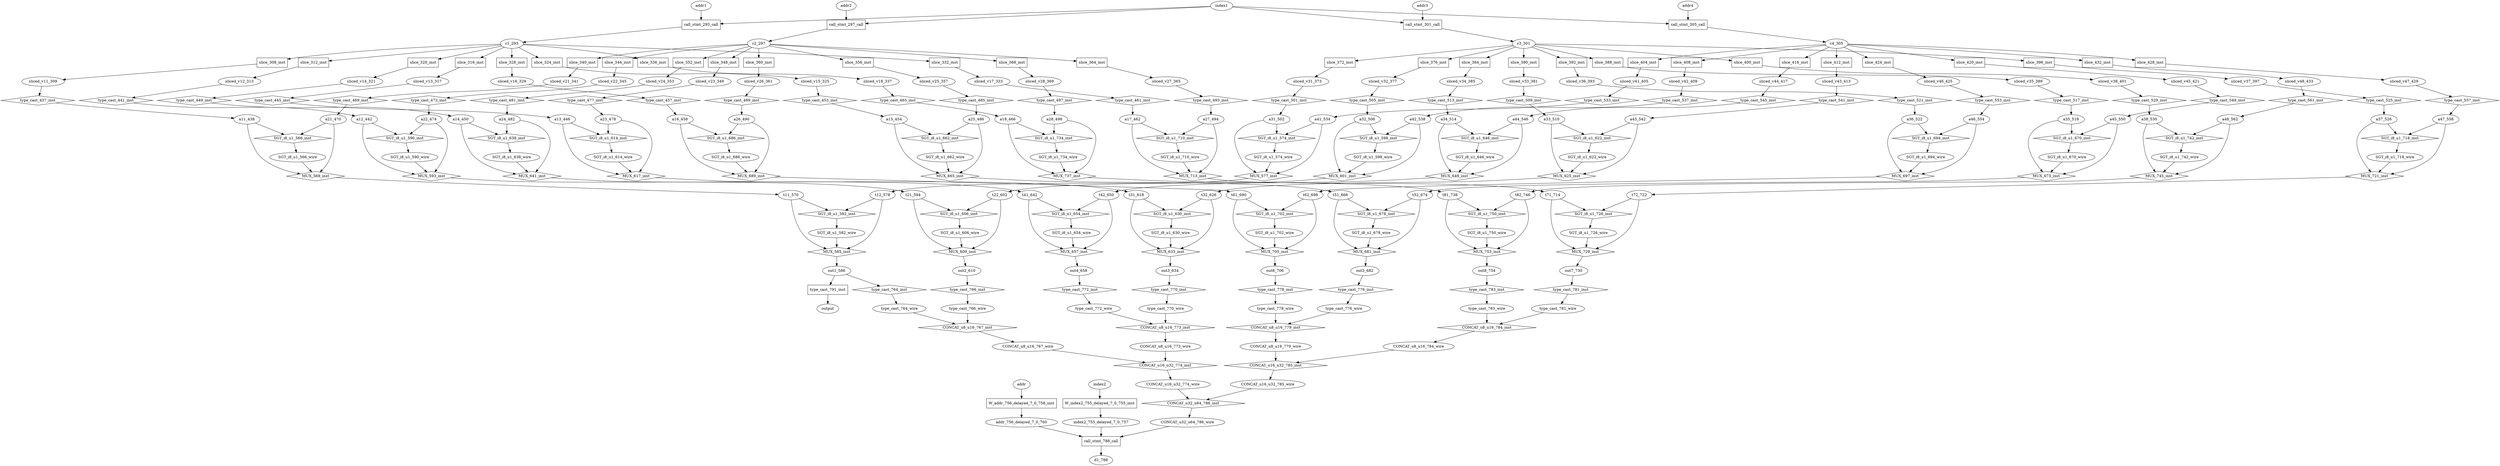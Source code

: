 digraph data_path {
  CONCAT_u16_u32_774_wire [shape=ellipse];
  CONCAT_u16_u32_785_wire [shape=ellipse];
  CONCAT_u32_u64_786_wire [shape=ellipse];
  CONCAT_u8_u16_767_wire [shape=ellipse];
  CONCAT_u8_u16_773_wire [shape=ellipse];
  CONCAT_u8_u16_779_wire [shape=ellipse];
  CONCAT_u8_u16_784_wire [shape=ellipse];
  SGT_i8_u1_566_wire [shape=ellipse];
  SGT_i8_u1_574_wire [shape=ellipse];
  SGT_i8_u1_582_wire [shape=ellipse];
  SGT_i8_u1_590_wire [shape=ellipse];
  SGT_i8_u1_598_wire [shape=ellipse];
  SGT_i8_u1_606_wire [shape=ellipse];
  SGT_i8_u1_614_wire [shape=ellipse];
  SGT_i8_u1_622_wire [shape=ellipse];
  SGT_i8_u1_630_wire [shape=ellipse];
  SGT_i8_u1_638_wire [shape=ellipse];
  SGT_i8_u1_646_wire [shape=ellipse];
  SGT_i8_u1_654_wire [shape=ellipse];
  SGT_i8_u1_662_wire [shape=ellipse];
  SGT_i8_u1_670_wire [shape=ellipse];
  SGT_i8_u1_678_wire [shape=ellipse];
  SGT_i8_u1_686_wire [shape=ellipse];
  SGT_i8_u1_694_wire [shape=ellipse];
  SGT_i8_u1_702_wire [shape=ellipse];
  SGT_i8_u1_710_wire [shape=ellipse];
  SGT_i8_u1_718_wire [shape=ellipse];
  SGT_i8_u1_726_wire [shape=ellipse];
  SGT_i8_u1_734_wire [shape=ellipse];
  SGT_i8_u1_742_wire [shape=ellipse];
  SGT_i8_u1_750_wire [shape=ellipse];
  a11_438 [shape=ellipse];
  a12_442 [shape=ellipse];
  a13_446 [shape=ellipse];
  a14_450 [shape=ellipse];
  a15_454 [shape=ellipse];
  a16_458 [shape=ellipse];
  a17_462 [shape=ellipse];
  a18_466 [shape=ellipse];
  a21_470 [shape=ellipse];
  a22_474 [shape=ellipse];
  a23_478 [shape=ellipse];
  a24_482 [shape=ellipse];
  a25_486 [shape=ellipse];
  a26_490 [shape=ellipse];
  a27_494 [shape=ellipse];
  a28_498 [shape=ellipse];
  a31_502 [shape=ellipse];
  a32_506 [shape=ellipse];
  a33_510 [shape=ellipse];
  a34_514 [shape=ellipse];
  a35_518 [shape=ellipse];
  a36_522 [shape=ellipse];
  a37_526 [shape=ellipse];
  a38_530 [shape=ellipse];
  a41_534 [shape=ellipse];
  a42_538 [shape=ellipse];
  a43_542 [shape=ellipse];
  a44_546 [shape=ellipse];
  a45_550 [shape=ellipse];
  a46_554 [shape=ellipse];
  a47_558 [shape=ellipse];
  a48_562 [shape=ellipse];
  addr_756_delayed_7_0_760 [shape=ellipse];
  c1_293 [shape=ellipse];
  c2_297 [shape=ellipse];
  c3_301 [shape=ellipse];
  c4_305 [shape=ellipse];
  d1_788 [shape=ellipse];
  index2_755_delayed_7_0_757 [shape=ellipse];
  out1_586 [shape=ellipse];
  out2_610 [shape=ellipse];
  out3_634 [shape=ellipse];
  out4_658 [shape=ellipse];
  out5_682 [shape=ellipse];
  out6_706 [shape=ellipse];
  out7_730 [shape=ellipse];
  out8_754 [shape=ellipse];
  sliced_v11_309 [shape=ellipse];
  sliced_v12_313 [shape=ellipse];
  sliced_v13_317 [shape=ellipse];
  sliced_v14_321 [shape=ellipse];
  sliced_v15_325 [shape=ellipse];
  sliced_v16_329 [shape=ellipse];
  sliced_v17_333 [shape=ellipse];
  sliced_v18_337 [shape=ellipse];
  sliced_v21_341 [shape=ellipse];
  sliced_v22_345 [shape=ellipse];
  sliced_v23_349 [shape=ellipse];
  sliced_v24_353 [shape=ellipse];
  sliced_v25_357 [shape=ellipse];
  sliced_v26_361 [shape=ellipse];
  sliced_v27_365 [shape=ellipse];
  sliced_v28_369 [shape=ellipse];
  sliced_v31_373 [shape=ellipse];
  sliced_v32_377 [shape=ellipse];
  sliced_v33_381 [shape=ellipse];
  sliced_v34_385 [shape=ellipse];
  sliced_v35_389 [shape=ellipse];
  sliced_v36_393 [shape=ellipse];
  sliced_v37_397 [shape=ellipse];
  sliced_v38_401 [shape=ellipse];
  sliced_v41_405 [shape=ellipse];
  sliced_v42_409 [shape=ellipse];
  sliced_v43_413 [shape=ellipse];
  sliced_v44_417 [shape=ellipse];
  sliced_v45_421 [shape=ellipse];
  sliced_v46_425 [shape=ellipse];
  sliced_v47_429 [shape=ellipse];
  sliced_v48_433 [shape=ellipse];
  t11_570 [shape=ellipse];
  t12_578 [shape=ellipse];
  t21_594 [shape=ellipse];
  t22_602 [shape=ellipse];
  t31_618 [shape=ellipse];
  t32_626 [shape=ellipse];
  t41_642 [shape=ellipse];
  t42_650 [shape=ellipse];
  t51_666 [shape=ellipse];
  t52_674 [shape=ellipse];
  t61_690 [shape=ellipse];
  t62_698 [shape=ellipse];
  t71_714 [shape=ellipse];
  t72_722 [shape=ellipse];
  t81_738 [shape=ellipse];
  t82_746 [shape=ellipse];
  type_cast_764_wire [shape=ellipse];
  type_cast_766_wire [shape=ellipse];
  type_cast_770_wire [shape=ellipse];
  type_cast_772_wire [shape=ellipse];
  type_cast_776_wire [shape=ellipse];
  type_cast_778_wire [shape=ellipse];
  type_cast_781_wire [shape=ellipse];
  type_cast_783_wire [shape=ellipse];
  CONCAT_u16_u32_774_inst [shape=diamond];
CONCAT_u8_u16_767_wire  -> CONCAT_u16_u32_774_inst;
CONCAT_u8_u16_773_wire  -> CONCAT_u16_u32_774_inst;
CONCAT_u16_u32_774_inst -> CONCAT_u16_u32_774_wire;
  CONCAT_u16_u32_785_inst [shape=diamond];
CONCAT_u8_u16_779_wire  -> CONCAT_u16_u32_785_inst;
CONCAT_u8_u16_784_wire  -> CONCAT_u16_u32_785_inst;
CONCAT_u16_u32_785_inst -> CONCAT_u16_u32_785_wire;
  CONCAT_u32_u64_786_inst [shape=diamond];
CONCAT_u16_u32_774_wire  -> CONCAT_u32_u64_786_inst;
CONCAT_u16_u32_785_wire  -> CONCAT_u32_u64_786_inst;
CONCAT_u32_u64_786_inst -> CONCAT_u32_u64_786_wire;
  CONCAT_u8_u16_767_inst [shape=diamond];
type_cast_764_wire  -> CONCAT_u8_u16_767_inst;
type_cast_766_wire  -> CONCAT_u8_u16_767_inst;
CONCAT_u8_u16_767_inst -> CONCAT_u8_u16_767_wire;
  CONCAT_u8_u16_773_inst [shape=diamond];
type_cast_770_wire  -> CONCAT_u8_u16_773_inst;
type_cast_772_wire  -> CONCAT_u8_u16_773_inst;
CONCAT_u8_u16_773_inst -> CONCAT_u8_u16_773_wire;
  CONCAT_u8_u16_779_inst [shape=diamond];
type_cast_776_wire  -> CONCAT_u8_u16_779_inst;
type_cast_778_wire  -> CONCAT_u8_u16_779_inst;
CONCAT_u8_u16_779_inst -> CONCAT_u8_u16_779_wire;
  CONCAT_u8_u16_784_inst [shape=diamond];
type_cast_781_wire  -> CONCAT_u8_u16_784_inst;
type_cast_783_wire  -> CONCAT_u8_u16_784_inst;
CONCAT_u8_u16_784_inst -> CONCAT_u8_u16_784_wire;
  MUX_569_inst [shape=diamond];
SGT_i8_u1_566_wire  -> MUX_569_inst;
a11_438  -> MUX_569_inst;
a21_470  -> MUX_569_inst;
MUX_569_inst -> t11_570;
  MUX_577_inst [shape=diamond];
SGT_i8_u1_574_wire  -> MUX_577_inst;
a31_502  -> MUX_577_inst;
a41_534  -> MUX_577_inst;
MUX_577_inst -> t12_578;
  MUX_585_inst [shape=diamond];
SGT_i8_u1_582_wire  -> MUX_585_inst;
t11_570  -> MUX_585_inst;
t12_578  -> MUX_585_inst;
MUX_585_inst -> out1_586;
  MUX_593_inst [shape=diamond];
SGT_i8_u1_590_wire  -> MUX_593_inst;
a12_442  -> MUX_593_inst;
a22_474  -> MUX_593_inst;
MUX_593_inst -> t21_594;
  MUX_601_inst [shape=diamond];
SGT_i8_u1_598_wire  -> MUX_601_inst;
a32_506  -> MUX_601_inst;
a42_538  -> MUX_601_inst;
MUX_601_inst -> t22_602;
  MUX_609_inst [shape=diamond];
SGT_i8_u1_606_wire  -> MUX_609_inst;
t21_594  -> MUX_609_inst;
t22_602  -> MUX_609_inst;
MUX_609_inst -> out2_610;
  MUX_617_inst [shape=diamond];
SGT_i8_u1_614_wire  -> MUX_617_inst;
a13_446  -> MUX_617_inst;
a23_478  -> MUX_617_inst;
MUX_617_inst -> t31_618;
  MUX_625_inst [shape=diamond];
SGT_i8_u1_622_wire  -> MUX_625_inst;
a33_510  -> MUX_625_inst;
a43_542  -> MUX_625_inst;
MUX_625_inst -> t32_626;
  MUX_633_inst [shape=diamond];
SGT_i8_u1_630_wire  -> MUX_633_inst;
t31_618  -> MUX_633_inst;
t32_626  -> MUX_633_inst;
MUX_633_inst -> out3_634;
  MUX_641_inst [shape=diamond];
SGT_i8_u1_638_wire  -> MUX_641_inst;
a14_450  -> MUX_641_inst;
a24_482  -> MUX_641_inst;
MUX_641_inst -> t41_642;
  MUX_649_inst [shape=diamond];
SGT_i8_u1_646_wire  -> MUX_649_inst;
a34_514  -> MUX_649_inst;
a44_546  -> MUX_649_inst;
MUX_649_inst -> t42_650;
  MUX_657_inst [shape=diamond];
SGT_i8_u1_654_wire  -> MUX_657_inst;
t41_642  -> MUX_657_inst;
t42_650  -> MUX_657_inst;
MUX_657_inst -> out4_658;
  MUX_665_inst [shape=diamond];
SGT_i8_u1_662_wire  -> MUX_665_inst;
a15_454  -> MUX_665_inst;
a25_486  -> MUX_665_inst;
MUX_665_inst -> t51_666;
  MUX_673_inst [shape=diamond];
SGT_i8_u1_670_wire  -> MUX_673_inst;
a35_518  -> MUX_673_inst;
a45_550  -> MUX_673_inst;
MUX_673_inst -> t52_674;
  MUX_681_inst [shape=diamond];
SGT_i8_u1_678_wire  -> MUX_681_inst;
t51_666  -> MUX_681_inst;
t52_674  -> MUX_681_inst;
MUX_681_inst -> out5_682;
  MUX_689_inst [shape=diamond];
SGT_i8_u1_686_wire  -> MUX_689_inst;
a16_458  -> MUX_689_inst;
a26_490  -> MUX_689_inst;
MUX_689_inst -> t61_690;
  MUX_697_inst [shape=diamond];
SGT_i8_u1_694_wire  -> MUX_697_inst;
a36_522  -> MUX_697_inst;
a46_554  -> MUX_697_inst;
MUX_697_inst -> t62_698;
  MUX_705_inst [shape=diamond];
SGT_i8_u1_702_wire  -> MUX_705_inst;
t61_690  -> MUX_705_inst;
t62_698  -> MUX_705_inst;
MUX_705_inst -> out6_706;
  MUX_713_inst [shape=diamond];
SGT_i8_u1_710_wire  -> MUX_713_inst;
a17_462  -> MUX_713_inst;
a27_494  -> MUX_713_inst;
MUX_713_inst -> t71_714;
  MUX_721_inst [shape=diamond];
SGT_i8_u1_718_wire  -> MUX_721_inst;
a37_526  -> MUX_721_inst;
a47_558  -> MUX_721_inst;
MUX_721_inst -> t72_722;
  MUX_729_inst [shape=diamond];
SGT_i8_u1_726_wire  -> MUX_729_inst;
t71_714  -> MUX_729_inst;
t72_722  -> MUX_729_inst;
MUX_729_inst -> out7_730;
  MUX_737_inst [shape=diamond];
SGT_i8_u1_734_wire  -> MUX_737_inst;
a18_466  -> MUX_737_inst;
a28_498  -> MUX_737_inst;
MUX_737_inst -> t81_738;
  MUX_745_inst [shape=diamond];
SGT_i8_u1_742_wire  -> MUX_745_inst;
a38_530  -> MUX_745_inst;
a48_562  -> MUX_745_inst;
MUX_745_inst -> t82_746;
  MUX_753_inst [shape=diamond];
SGT_i8_u1_750_wire  -> MUX_753_inst;
t81_738  -> MUX_753_inst;
t82_746  -> MUX_753_inst;
MUX_753_inst -> out8_754;
  SGT_i8_u1_566_inst [shape=diamond];
a11_438  -> SGT_i8_u1_566_inst;
a21_470  -> SGT_i8_u1_566_inst;
SGT_i8_u1_566_inst -> SGT_i8_u1_566_wire;
  SGT_i8_u1_574_inst [shape=diamond];
a31_502  -> SGT_i8_u1_574_inst;
a41_534  -> SGT_i8_u1_574_inst;
SGT_i8_u1_574_inst -> SGT_i8_u1_574_wire;
  SGT_i8_u1_582_inst [shape=diamond];
t11_570  -> SGT_i8_u1_582_inst;
t12_578  -> SGT_i8_u1_582_inst;
SGT_i8_u1_582_inst -> SGT_i8_u1_582_wire;
  SGT_i8_u1_590_inst [shape=diamond];
a12_442  -> SGT_i8_u1_590_inst;
a22_474  -> SGT_i8_u1_590_inst;
SGT_i8_u1_590_inst -> SGT_i8_u1_590_wire;
  SGT_i8_u1_598_inst [shape=diamond];
a32_506  -> SGT_i8_u1_598_inst;
a42_538  -> SGT_i8_u1_598_inst;
SGT_i8_u1_598_inst -> SGT_i8_u1_598_wire;
  SGT_i8_u1_606_inst [shape=diamond];
t21_594  -> SGT_i8_u1_606_inst;
t22_602  -> SGT_i8_u1_606_inst;
SGT_i8_u1_606_inst -> SGT_i8_u1_606_wire;
  SGT_i8_u1_614_inst [shape=diamond];
a13_446  -> SGT_i8_u1_614_inst;
a23_478  -> SGT_i8_u1_614_inst;
SGT_i8_u1_614_inst -> SGT_i8_u1_614_wire;
  SGT_i8_u1_622_inst [shape=diamond];
a33_510  -> SGT_i8_u1_622_inst;
a43_542  -> SGT_i8_u1_622_inst;
SGT_i8_u1_622_inst -> SGT_i8_u1_622_wire;
  SGT_i8_u1_630_inst [shape=diamond];
t31_618  -> SGT_i8_u1_630_inst;
t32_626  -> SGT_i8_u1_630_inst;
SGT_i8_u1_630_inst -> SGT_i8_u1_630_wire;
  SGT_i8_u1_638_inst [shape=diamond];
a14_450  -> SGT_i8_u1_638_inst;
a24_482  -> SGT_i8_u1_638_inst;
SGT_i8_u1_638_inst -> SGT_i8_u1_638_wire;
  SGT_i8_u1_646_inst [shape=diamond];
a34_514  -> SGT_i8_u1_646_inst;
a44_546  -> SGT_i8_u1_646_inst;
SGT_i8_u1_646_inst -> SGT_i8_u1_646_wire;
  SGT_i8_u1_654_inst [shape=diamond];
t41_642  -> SGT_i8_u1_654_inst;
t42_650  -> SGT_i8_u1_654_inst;
SGT_i8_u1_654_inst -> SGT_i8_u1_654_wire;
  SGT_i8_u1_662_inst [shape=diamond];
a15_454  -> SGT_i8_u1_662_inst;
a25_486  -> SGT_i8_u1_662_inst;
SGT_i8_u1_662_inst -> SGT_i8_u1_662_wire;
  SGT_i8_u1_670_inst [shape=diamond];
a35_518  -> SGT_i8_u1_670_inst;
a45_550  -> SGT_i8_u1_670_inst;
SGT_i8_u1_670_inst -> SGT_i8_u1_670_wire;
  SGT_i8_u1_678_inst [shape=diamond];
t51_666  -> SGT_i8_u1_678_inst;
t52_674  -> SGT_i8_u1_678_inst;
SGT_i8_u1_678_inst -> SGT_i8_u1_678_wire;
  SGT_i8_u1_686_inst [shape=diamond];
a16_458  -> SGT_i8_u1_686_inst;
a26_490  -> SGT_i8_u1_686_inst;
SGT_i8_u1_686_inst -> SGT_i8_u1_686_wire;
  SGT_i8_u1_694_inst [shape=diamond];
a36_522  -> SGT_i8_u1_694_inst;
a46_554  -> SGT_i8_u1_694_inst;
SGT_i8_u1_694_inst -> SGT_i8_u1_694_wire;
  SGT_i8_u1_702_inst [shape=diamond];
t61_690  -> SGT_i8_u1_702_inst;
t62_698  -> SGT_i8_u1_702_inst;
SGT_i8_u1_702_inst -> SGT_i8_u1_702_wire;
  SGT_i8_u1_710_inst [shape=diamond];
a17_462  -> SGT_i8_u1_710_inst;
a27_494  -> SGT_i8_u1_710_inst;
SGT_i8_u1_710_inst -> SGT_i8_u1_710_wire;
  SGT_i8_u1_718_inst [shape=diamond];
a37_526  -> SGT_i8_u1_718_inst;
a47_558  -> SGT_i8_u1_718_inst;
SGT_i8_u1_718_inst -> SGT_i8_u1_718_wire;
  SGT_i8_u1_726_inst [shape=diamond];
t71_714  -> SGT_i8_u1_726_inst;
t72_722  -> SGT_i8_u1_726_inst;
SGT_i8_u1_726_inst -> SGT_i8_u1_726_wire;
  SGT_i8_u1_734_inst [shape=diamond];
a18_466  -> SGT_i8_u1_734_inst;
a28_498  -> SGT_i8_u1_734_inst;
SGT_i8_u1_734_inst -> SGT_i8_u1_734_wire;
  SGT_i8_u1_742_inst [shape=diamond];
a38_530  -> SGT_i8_u1_742_inst;
a48_562  -> SGT_i8_u1_742_inst;
SGT_i8_u1_742_inst -> SGT_i8_u1_742_wire;
  SGT_i8_u1_750_inst [shape=diamond];
t81_738  -> SGT_i8_u1_750_inst;
t82_746  -> SGT_i8_u1_750_inst;
SGT_i8_u1_750_inst -> SGT_i8_u1_750_wire;
  W_addr_756_delayed_7_0_758_inst [shape=rectangle];
addr  -> W_addr_756_delayed_7_0_758_inst;
W_addr_756_delayed_7_0_758_inst -> addr_756_delayed_7_0_760;
  W_index2_755_delayed_7_0_755_inst [shape=rectangle];
index2  -> W_index2_755_delayed_7_0_755_inst;
W_index2_755_delayed_7_0_755_inst -> index2_755_delayed_7_0_757;
  call_stmt_293_call [shape=rectangle];
index1  -> call_stmt_293_call;
addr1  -> call_stmt_293_call;
call_stmt_293_call -> c1_293;
  call_stmt_297_call [shape=rectangle];
index1  -> call_stmt_297_call;
addr2  -> call_stmt_297_call;
call_stmt_297_call -> c2_297;
  call_stmt_301_call [shape=rectangle];
index1  -> call_stmt_301_call;
addr3  -> call_stmt_301_call;
call_stmt_301_call -> c3_301;
  call_stmt_305_call [shape=rectangle];
index1  -> call_stmt_305_call;
addr4  -> call_stmt_305_call;
call_stmt_305_call -> c4_305;
  call_stmt_788_call [shape=rectangle];
index2_755_delayed_7_0_757  -> call_stmt_788_call;
addr_756_delayed_7_0_760  -> call_stmt_788_call;
CONCAT_u32_u64_786_wire  -> call_stmt_788_call;
call_stmt_788_call -> d1_788;
  slice_308_inst [shape=rectangle];
c1_293  -> slice_308_inst;
slice_308_inst -> sliced_v11_309;
  slice_312_inst [shape=rectangle];
c1_293  -> slice_312_inst;
slice_312_inst -> sliced_v12_313;
  slice_316_inst [shape=rectangle];
c1_293  -> slice_316_inst;
slice_316_inst -> sliced_v13_317;
  slice_320_inst [shape=rectangle];
c1_293  -> slice_320_inst;
slice_320_inst -> sliced_v14_321;
  slice_324_inst [shape=rectangle];
c1_293  -> slice_324_inst;
slice_324_inst -> sliced_v15_325;
  slice_328_inst [shape=rectangle];
c1_293  -> slice_328_inst;
slice_328_inst -> sliced_v16_329;
  slice_332_inst [shape=rectangle];
c1_293  -> slice_332_inst;
slice_332_inst -> sliced_v17_333;
  slice_336_inst [shape=rectangle];
c1_293  -> slice_336_inst;
slice_336_inst -> sliced_v18_337;
  slice_340_inst [shape=rectangle];
c2_297  -> slice_340_inst;
slice_340_inst -> sliced_v21_341;
  slice_344_inst [shape=rectangle];
c2_297  -> slice_344_inst;
slice_344_inst -> sliced_v22_345;
  slice_348_inst [shape=rectangle];
c2_297  -> slice_348_inst;
slice_348_inst -> sliced_v23_349;
  slice_352_inst [shape=rectangle];
c2_297  -> slice_352_inst;
slice_352_inst -> sliced_v24_353;
  slice_356_inst [shape=rectangle];
c2_297  -> slice_356_inst;
slice_356_inst -> sliced_v25_357;
  slice_360_inst [shape=rectangle];
c2_297  -> slice_360_inst;
slice_360_inst -> sliced_v26_361;
  slice_364_inst [shape=rectangle];
c2_297  -> slice_364_inst;
slice_364_inst -> sliced_v27_365;
  slice_368_inst [shape=rectangle];
c2_297  -> slice_368_inst;
slice_368_inst -> sliced_v28_369;
  slice_372_inst [shape=rectangle];
c3_301  -> slice_372_inst;
slice_372_inst -> sliced_v31_373;
  slice_376_inst [shape=rectangle];
c3_301  -> slice_376_inst;
slice_376_inst -> sliced_v32_377;
  slice_380_inst [shape=rectangle];
c3_301  -> slice_380_inst;
slice_380_inst -> sliced_v33_381;
  slice_384_inst [shape=rectangle];
c3_301  -> slice_384_inst;
slice_384_inst -> sliced_v34_385;
  slice_388_inst [shape=rectangle];
c3_301  -> slice_388_inst;
slice_388_inst -> sliced_v35_389;
  slice_392_inst [shape=rectangle];
c3_301  -> slice_392_inst;
slice_392_inst -> sliced_v36_393;
  slice_396_inst [shape=rectangle];
c3_301  -> slice_396_inst;
slice_396_inst -> sliced_v37_397;
  slice_400_inst [shape=rectangle];
c3_301  -> slice_400_inst;
slice_400_inst -> sliced_v38_401;
  slice_404_inst [shape=rectangle];
c4_305  -> slice_404_inst;
slice_404_inst -> sliced_v41_405;
  slice_408_inst [shape=rectangle];
c4_305  -> slice_408_inst;
slice_408_inst -> sliced_v42_409;
  slice_412_inst [shape=rectangle];
c4_305  -> slice_412_inst;
slice_412_inst -> sliced_v43_413;
  slice_416_inst [shape=rectangle];
c4_305  -> slice_416_inst;
slice_416_inst -> sliced_v44_417;
  slice_420_inst [shape=rectangle];
c4_305  -> slice_420_inst;
slice_420_inst -> sliced_v45_421;
  slice_424_inst [shape=rectangle];
c4_305  -> slice_424_inst;
slice_424_inst -> sliced_v46_425;
  slice_428_inst [shape=rectangle];
c4_305  -> slice_428_inst;
slice_428_inst -> sliced_v47_429;
  slice_432_inst [shape=rectangle];
c4_305  -> slice_432_inst;
slice_432_inst -> sliced_v48_433;
  type_cast_437_inst [shape=diamond];
sliced_v11_309  -> type_cast_437_inst;
type_cast_437_inst -> a11_438;
  type_cast_441_inst [shape=diamond];
sliced_v12_313  -> type_cast_441_inst;
type_cast_441_inst -> a12_442;
  type_cast_445_inst [shape=diamond];
sliced_v13_317  -> type_cast_445_inst;
type_cast_445_inst -> a13_446;
  type_cast_449_inst [shape=diamond];
sliced_v14_321  -> type_cast_449_inst;
type_cast_449_inst -> a14_450;
  type_cast_453_inst [shape=diamond];
sliced_v15_325  -> type_cast_453_inst;
type_cast_453_inst -> a15_454;
  type_cast_457_inst [shape=diamond];
sliced_v16_329  -> type_cast_457_inst;
type_cast_457_inst -> a16_458;
  type_cast_461_inst [shape=diamond];
sliced_v17_333  -> type_cast_461_inst;
type_cast_461_inst -> a17_462;
  type_cast_465_inst [shape=diamond];
sliced_v18_337  -> type_cast_465_inst;
type_cast_465_inst -> a18_466;
  type_cast_469_inst [shape=diamond];
sliced_v21_341  -> type_cast_469_inst;
type_cast_469_inst -> a21_470;
  type_cast_473_inst [shape=diamond];
sliced_v22_345  -> type_cast_473_inst;
type_cast_473_inst -> a22_474;
  type_cast_477_inst [shape=diamond];
sliced_v23_349  -> type_cast_477_inst;
type_cast_477_inst -> a23_478;
  type_cast_481_inst [shape=diamond];
sliced_v24_353  -> type_cast_481_inst;
type_cast_481_inst -> a24_482;
  type_cast_485_inst [shape=diamond];
sliced_v25_357  -> type_cast_485_inst;
type_cast_485_inst -> a25_486;
  type_cast_489_inst [shape=diamond];
sliced_v26_361  -> type_cast_489_inst;
type_cast_489_inst -> a26_490;
  type_cast_493_inst [shape=diamond];
sliced_v27_365  -> type_cast_493_inst;
type_cast_493_inst -> a27_494;
  type_cast_497_inst [shape=diamond];
sliced_v28_369  -> type_cast_497_inst;
type_cast_497_inst -> a28_498;
  type_cast_501_inst [shape=diamond];
sliced_v31_373  -> type_cast_501_inst;
type_cast_501_inst -> a31_502;
  type_cast_505_inst [shape=diamond];
sliced_v32_377  -> type_cast_505_inst;
type_cast_505_inst -> a32_506;
  type_cast_509_inst [shape=diamond];
sliced_v33_381  -> type_cast_509_inst;
type_cast_509_inst -> a33_510;
  type_cast_513_inst [shape=diamond];
sliced_v34_385  -> type_cast_513_inst;
type_cast_513_inst -> a34_514;
  type_cast_517_inst [shape=diamond];
sliced_v35_389  -> type_cast_517_inst;
type_cast_517_inst -> a35_518;
  type_cast_521_inst [shape=diamond];
sliced_v36_393  -> type_cast_521_inst;
type_cast_521_inst -> a36_522;
  type_cast_525_inst [shape=diamond];
sliced_v37_397  -> type_cast_525_inst;
type_cast_525_inst -> a37_526;
  type_cast_529_inst [shape=diamond];
sliced_v38_401  -> type_cast_529_inst;
type_cast_529_inst -> a38_530;
  type_cast_533_inst [shape=diamond];
sliced_v41_405  -> type_cast_533_inst;
type_cast_533_inst -> a41_534;
  type_cast_537_inst [shape=diamond];
sliced_v42_409  -> type_cast_537_inst;
type_cast_537_inst -> a42_538;
  type_cast_541_inst [shape=diamond];
sliced_v43_413  -> type_cast_541_inst;
type_cast_541_inst -> a43_542;
  type_cast_545_inst [shape=diamond];
sliced_v44_417  -> type_cast_545_inst;
type_cast_545_inst -> a44_546;
  type_cast_549_inst [shape=diamond];
sliced_v45_421  -> type_cast_549_inst;
type_cast_549_inst -> a45_550;
  type_cast_553_inst [shape=diamond];
sliced_v46_425  -> type_cast_553_inst;
type_cast_553_inst -> a46_554;
  type_cast_557_inst [shape=diamond];
sliced_v47_429  -> type_cast_557_inst;
type_cast_557_inst -> a47_558;
  type_cast_561_inst [shape=diamond];
sliced_v48_433  -> type_cast_561_inst;
type_cast_561_inst -> a48_562;
  type_cast_764_inst [shape=diamond];
out1_586  -> type_cast_764_inst;
type_cast_764_inst -> type_cast_764_wire;
  type_cast_766_inst [shape=diamond];
out2_610  -> type_cast_766_inst;
type_cast_766_inst -> type_cast_766_wire;
  type_cast_770_inst [shape=diamond];
out3_634  -> type_cast_770_inst;
type_cast_770_inst -> type_cast_770_wire;
  type_cast_772_inst [shape=diamond];
out4_658  -> type_cast_772_inst;
type_cast_772_inst -> type_cast_772_wire;
  type_cast_776_inst [shape=diamond];
out5_682  -> type_cast_776_inst;
type_cast_776_inst -> type_cast_776_wire;
  type_cast_778_inst [shape=diamond];
out6_706  -> type_cast_778_inst;
type_cast_778_inst -> type_cast_778_wire;
  type_cast_781_inst [shape=diamond];
out7_730  -> type_cast_781_inst;
type_cast_781_inst -> type_cast_781_wire;
  type_cast_783_inst [shape=diamond];
out8_754  -> type_cast_783_inst;
type_cast_783_inst -> type_cast_783_wire;
  type_cast_791_inst [shape=rectangle];
out1_586  -> type_cast_791_inst;
type_cast_791_inst -> output;
}
